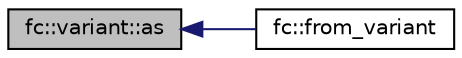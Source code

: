 digraph "fc::variant::as"
{
  edge [fontname="Helvetica",fontsize="10",labelfontname="Helvetica",labelfontsize="10"];
  node [fontname="Helvetica",fontsize="10",shape=record];
  rankdir="LR";
  Node4 [label="fc::variant::as",height=0.2,width=0.4,color="black", fillcolor="grey75", style="filled", fontcolor="black"];
  Node4 -> Node5 [dir="back",color="midnightblue",fontsize="10",style="solid"];
  Node5 [label="fc::from_variant",height=0.2,width=0.4,color="black", fillcolor="white", style="filled",URL="$namespacefc.html#a24f4bac64e6b14a6c3fd1a9bbd714508"];
}
